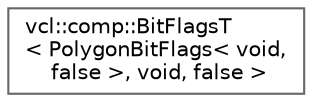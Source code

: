 digraph "Graphical Class Hierarchy"
{
 // LATEX_PDF_SIZE
  bgcolor="transparent";
  edge [fontname=Helvetica,fontsize=10,labelfontname=Helvetica,labelfontsize=10];
  node [fontname=Helvetica,fontsize=10,shape=box,height=0.2,width=0.4];
  rankdir="LR";
  Node0 [label="vcl::comp::BitFlagsT\l\< PolygonBitFlags\< void,\l false \>, void, false \>",height=0.2,width=0.4,color="grey40", fillcolor="white", style="filled",URL="$classvcl_1_1comp_1_1BitFlagsT.html",tooltip=" "];
}
